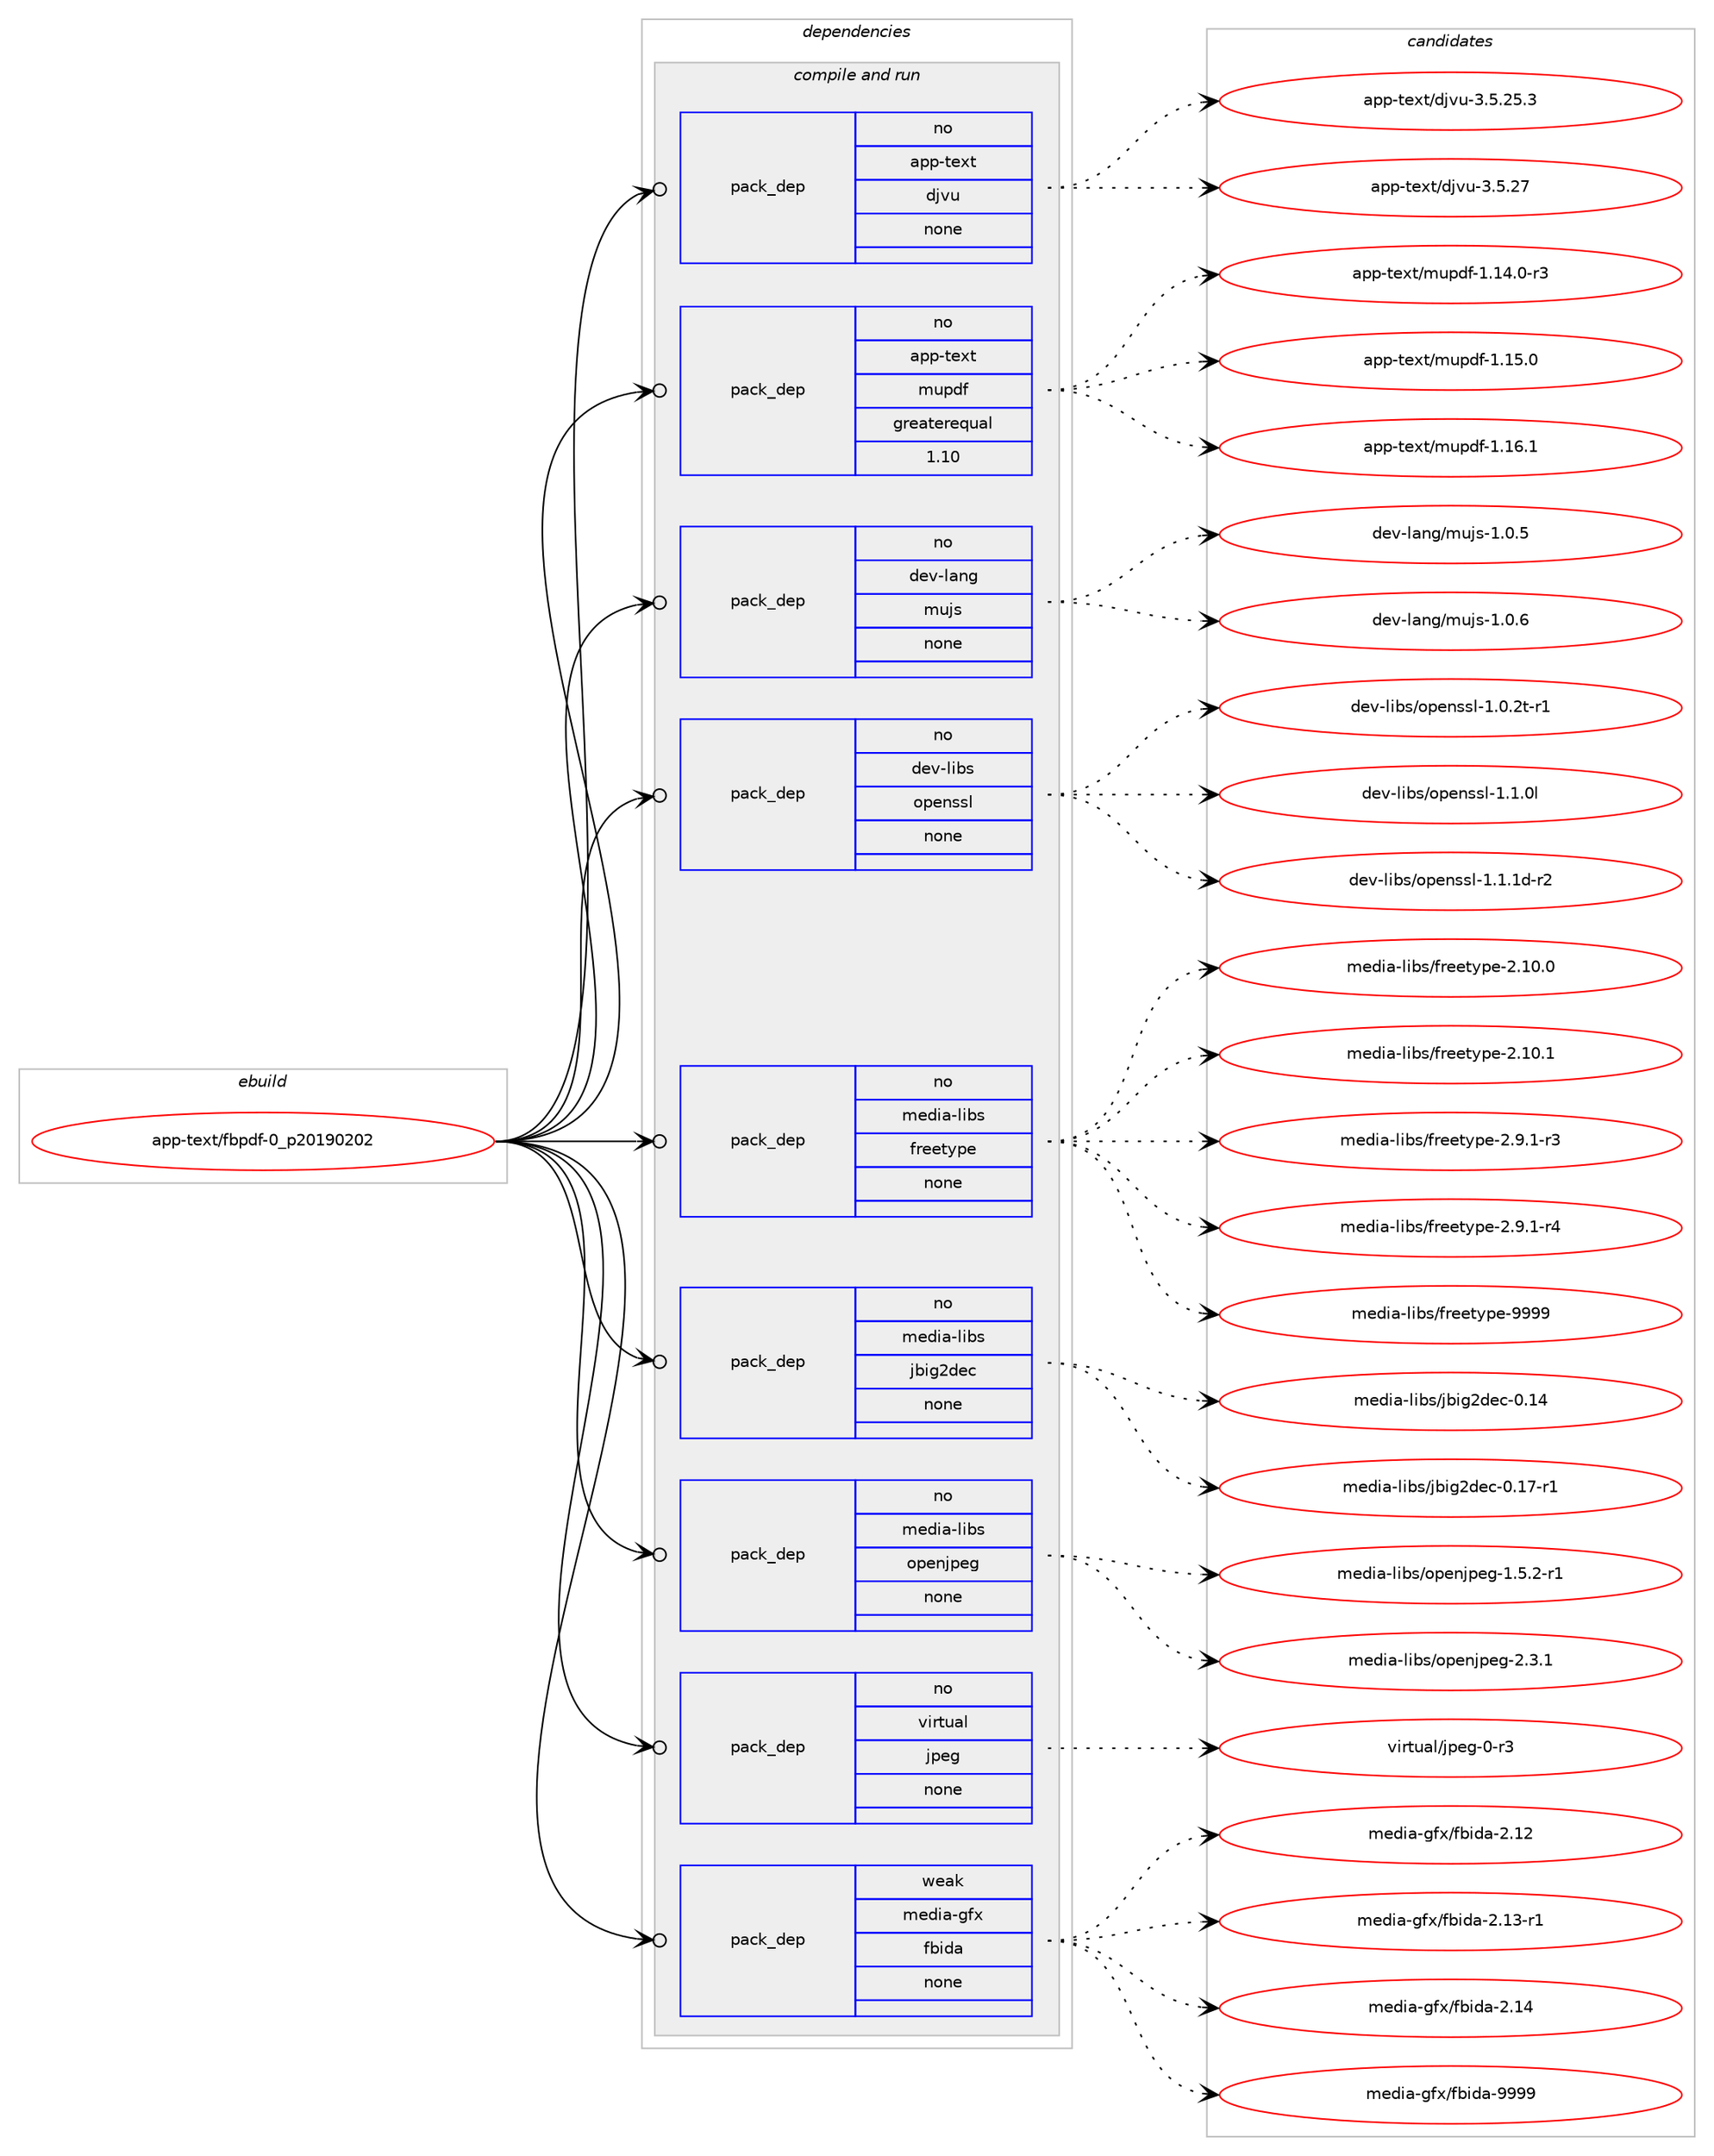 digraph prolog {

# *************
# Graph options
# *************

newrank=true;
concentrate=true;
compound=true;
graph [rankdir=LR,fontname=Helvetica,fontsize=10,ranksep=1.5];#, ranksep=2.5, nodesep=0.2];
edge  [arrowhead=vee];
node  [fontname=Helvetica,fontsize=10];

# **********
# The ebuild
# **********

subgraph cluster_leftcol {
color=gray;
rank=same;
label=<<i>ebuild</i>>;
id [label="app-text/fbpdf-0_p20190202", color=red, width=4, href="../app-text/fbpdf-0_p20190202.svg"];
}

# ****************
# The dependencies
# ****************

subgraph cluster_midcol {
color=gray;
label=<<i>dependencies</i>>;
subgraph cluster_compile {
fillcolor="#eeeeee";
style=filled;
label=<<i>compile</i>>;
}
subgraph cluster_compileandrun {
fillcolor="#eeeeee";
style=filled;
label=<<i>compile and run</i>>;
subgraph pack378138 {
dependency508663 [label=<<TABLE BORDER="0" CELLBORDER="1" CELLSPACING="0" CELLPADDING="4" WIDTH="220"><TR><TD ROWSPAN="6" CELLPADDING="30">pack_dep</TD></TR><TR><TD WIDTH="110">no</TD></TR><TR><TD>app-text</TD></TR><TR><TD>djvu</TD></TR><TR><TD>none</TD></TR><TR><TD></TD></TR></TABLE>>, shape=none, color=blue];
}
id:e -> dependency508663:w [weight=20,style="solid",arrowhead="odotvee"];
subgraph pack378139 {
dependency508664 [label=<<TABLE BORDER="0" CELLBORDER="1" CELLSPACING="0" CELLPADDING="4" WIDTH="220"><TR><TD ROWSPAN="6" CELLPADDING="30">pack_dep</TD></TR><TR><TD WIDTH="110">no</TD></TR><TR><TD>app-text</TD></TR><TR><TD>mupdf</TD></TR><TR><TD>greaterequal</TD></TR><TR><TD>1.10</TD></TR></TABLE>>, shape=none, color=blue];
}
id:e -> dependency508664:w [weight=20,style="solid",arrowhead="odotvee"];
subgraph pack378140 {
dependency508665 [label=<<TABLE BORDER="0" CELLBORDER="1" CELLSPACING="0" CELLPADDING="4" WIDTH="220"><TR><TD ROWSPAN="6" CELLPADDING="30">pack_dep</TD></TR><TR><TD WIDTH="110">no</TD></TR><TR><TD>dev-lang</TD></TR><TR><TD>mujs</TD></TR><TR><TD>none</TD></TR><TR><TD></TD></TR></TABLE>>, shape=none, color=blue];
}
id:e -> dependency508665:w [weight=20,style="solid",arrowhead="odotvee"];
subgraph pack378141 {
dependency508666 [label=<<TABLE BORDER="0" CELLBORDER="1" CELLSPACING="0" CELLPADDING="4" WIDTH="220"><TR><TD ROWSPAN="6" CELLPADDING="30">pack_dep</TD></TR><TR><TD WIDTH="110">no</TD></TR><TR><TD>dev-libs</TD></TR><TR><TD>openssl</TD></TR><TR><TD>none</TD></TR><TR><TD></TD></TR></TABLE>>, shape=none, color=blue];
}
id:e -> dependency508666:w [weight=20,style="solid",arrowhead="odotvee"];
subgraph pack378142 {
dependency508667 [label=<<TABLE BORDER="0" CELLBORDER="1" CELLSPACING="0" CELLPADDING="4" WIDTH="220"><TR><TD ROWSPAN="6" CELLPADDING="30">pack_dep</TD></TR><TR><TD WIDTH="110">no</TD></TR><TR><TD>media-libs</TD></TR><TR><TD>freetype</TD></TR><TR><TD>none</TD></TR><TR><TD></TD></TR></TABLE>>, shape=none, color=blue];
}
id:e -> dependency508667:w [weight=20,style="solid",arrowhead="odotvee"];
subgraph pack378143 {
dependency508668 [label=<<TABLE BORDER="0" CELLBORDER="1" CELLSPACING="0" CELLPADDING="4" WIDTH="220"><TR><TD ROWSPAN="6" CELLPADDING="30">pack_dep</TD></TR><TR><TD WIDTH="110">no</TD></TR><TR><TD>media-libs</TD></TR><TR><TD>jbig2dec</TD></TR><TR><TD>none</TD></TR><TR><TD></TD></TR></TABLE>>, shape=none, color=blue];
}
id:e -> dependency508668:w [weight=20,style="solid",arrowhead="odotvee"];
subgraph pack378144 {
dependency508669 [label=<<TABLE BORDER="0" CELLBORDER="1" CELLSPACING="0" CELLPADDING="4" WIDTH="220"><TR><TD ROWSPAN="6" CELLPADDING="30">pack_dep</TD></TR><TR><TD WIDTH="110">no</TD></TR><TR><TD>media-libs</TD></TR><TR><TD>openjpeg</TD></TR><TR><TD>none</TD></TR><TR><TD></TD></TR></TABLE>>, shape=none, color=blue];
}
id:e -> dependency508669:w [weight=20,style="solid",arrowhead="odotvee"];
subgraph pack378145 {
dependency508670 [label=<<TABLE BORDER="0" CELLBORDER="1" CELLSPACING="0" CELLPADDING="4" WIDTH="220"><TR><TD ROWSPAN="6" CELLPADDING="30">pack_dep</TD></TR><TR><TD WIDTH="110">no</TD></TR><TR><TD>virtual</TD></TR><TR><TD>jpeg</TD></TR><TR><TD>none</TD></TR><TR><TD></TD></TR></TABLE>>, shape=none, color=blue];
}
id:e -> dependency508670:w [weight=20,style="solid",arrowhead="odotvee"];
subgraph pack378146 {
dependency508671 [label=<<TABLE BORDER="0" CELLBORDER="1" CELLSPACING="0" CELLPADDING="4" WIDTH="220"><TR><TD ROWSPAN="6" CELLPADDING="30">pack_dep</TD></TR><TR><TD WIDTH="110">weak</TD></TR><TR><TD>media-gfx</TD></TR><TR><TD>fbida</TD></TR><TR><TD>none</TD></TR><TR><TD></TD></TR></TABLE>>, shape=none, color=blue];
}
id:e -> dependency508671:w [weight=20,style="solid",arrowhead="odotvee"];
}
subgraph cluster_run {
fillcolor="#eeeeee";
style=filled;
label=<<i>run</i>>;
}
}

# **************
# The candidates
# **************

subgraph cluster_choices {
rank=same;
color=gray;
label=<<i>candidates</i>>;

subgraph choice378138 {
color=black;
nodesep=1;
choice971121124511610112011647100106118117455146534650534651 [label="app-text/djvu-3.5.25.3", color=red, width=4,href="../app-text/djvu-3.5.25.3.svg"];
choice97112112451161011201164710010611811745514653465055 [label="app-text/djvu-3.5.27", color=red, width=4,href="../app-text/djvu-3.5.27.svg"];
dependency508663:e -> choice971121124511610112011647100106118117455146534650534651:w [style=dotted,weight="100"];
dependency508663:e -> choice97112112451161011201164710010611811745514653465055:w [style=dotted,weight="100"];
}
subgraph choice378139 {
color=black;
nodesep=1;
choice971121124511610112011647109117112100102454946495246484511451 [label="app-text/mupdf-1.14.0-r3", color=red, width=4,href="../app-text/mupdf-1.14.0-r3.svg"];
choice97112112451161011201164710911711210010245494649534648 [label="app-text/mupdf-1.15.0", color=red, width=4,href="../app-text/mupdf-1.15.0.svg"];
choice97112112451161011201164710911711210010245494649544649 [label="app-text/mupdf-1.16.1", color=red, width=4,href="../app-text/mupdf-1.16.1.svg"];
dependency508664:e -> choice971121124511610112011647109117112100102454946495246484511451:w [style=dotted,weight="100"];
dependency508664:e -> choice97112112451161011201164710911711210010245494649534648:w [style=dotted,weight="100"];
dependency508664:e -> choice97112112451161011201164710911711210010245494649544649:w [style=dotted,weight="100"];
}
subgraph choice378140 {
color=black;
nodesep=1;
choice100101118451089711010347109117106115454946484653 [label="dev-lang/mujs-1.0.5", color=red, width=4,href="../dev-lang/mujs-1.0.5.svg"];
choice100101118451089711010347109117106115454946484654 [label="dev-lang/mujs-1.0.6", color=red, width=4,href="../dev-lang/mujs-1.0.6.svg"];
dependency508665:e -> choice100101118451089711010347109117106115454946484653:w [style=dotted,weight="100"];
dependency508665:e -> choice100101118451089711010347109117106115454946484654:w [style=dotted,weight="100"];
}
subgraph choice378141 {
color=black;
nodesep=1;
choice1001011184510810598115471111121011101151151084549464846501164511449 [label="dev-libs/openssl-1.0.2t-r1", color=red, width=4,href="../dev-libs/openssl-1.0.2t-r1.svg"];
choice100101118451081059811547111112101110115115108454946494648108 [label="dev-libs/openssl-1.1.0l", color=red, width=4,href="../dev-libs/openssl-1.1.0l.svg"];
choice1001011184510810598115471111121011101151151084549464946491004511450 [label="dev-libs/openssl-1.1.1d-r2", color=red, width=4,href="../dev-libs/openssl-1.1.1d-r2.svg"];
dependency508666:e -> choice1001011184510810598115471111121011101151151084549464846501164511449:w [style=dotted,weight="100"];
dependency508666:e -> choice100101118451081059811547111112101110115115108454946494648108:w [style=dotted,weight="100"];
dependency508666:e -> choice1001011184510810598115471111121011101151151084549464946491004511450:w [style=dotted,weight="100"];
}
subgraph choice378142 {
color=black;
nodesep=1;
choice1091011001059745108105981154710211410110111612111210145504649484648 [label="media-libs/freetype-2.10.0", color=red, width=4,href="../media-libs/freetype-2.10.0.svg"];
choice1091011001059745108105981154710211410110111612111210145504649484649 [label="media-libs/freetype-2.10.1", color=red, width=4,href="../media-libs/freetype-2.10.1.svg"];
choice109101100105974510810598115471021141011011161211121014550465746494511451 [label="media-libs/freetype-2.9.1-r3", color=red, width=4,href="../media-libs/freetype-2.9.1-r3.svg"];
choice109101100105974510810598115471021141011011161211121014550465746494511452 [label="media-libs/freetype-2.9.1-r4", color=red, width=4,href="../media-libs/freetype-2.9.1-r4.svg"];
choice109101100105974510810598115471021141011011161211121014557575757 [label="media-libs/freetype-9999", color=red, width=4,href="../media-libs/freetype-9999.svg"];
dependency508667:e -> choice1091011001059745108105981154710211410110111612111210145504649484648:w [style=dotted,weight="100"];
dependency508667:e -> choice1091011001059745108105981154710211410110111612111210145504649484649:w [style=dotted,weight="100"];
dependency508667:e -> choice109101100105974510810598115471021141011011161211121014550465746494511451:w [style=dotted,weight="100"];
dependency508667:e -> choice109101100105974510810598115471021141011011161211121014550465746494511452:w [style=dotted,weight="100"];
dependency508667:e -> choice109101100105974510810598115471021141011011161211121014557575757:w [style=dotted,weight="100"];
}
subgraph choice378143 {
color=black;
nodesep=1;
choice109101100105974510810598115471069810510350100101994548464952 [label="media-libs/jbig2dec-0.14", color=red, width=4,href="../media-libs/jbig2dec-0.14.svg"];
choice1091011001059745108105981154710698105103501001019945484649554511449 [label="media-libs/jbig2dec-0.17-r1", color=red, width=4,href="../media-libs/jbig2dec-0.17-r1.svg"];
dependency508668:e -> choice109101100105974510810598115471069810510350100101994548464952:w [style=dotted,weight="100"];
dependency508668:e -> choice1091011001059745108105981154710698105103501001019945484649554511449:w [style=dotted,weight="100"];
}
subgraph choice378144 {
color=black;
nodesep=1;
choice109101100105974510810598115471111121011101061121011034549465346504511449 [label="media-libs/openjpeg-1.5.2-r1", color=red, width=4,href="../media-libs/openjpeg-1.5.2-r1.svg"];
choice10910110010597451081059811547111112101110106112101103455046514649 [label="media-libs/openjpeg-2.3.1", color=red, width=4,href="../media-libs/openjpeg-2.3.1.svg"];
dependency508669:e -> choice109101100105974510810598115471111121011101061121011034549465346504511449:w [style=dotted,weight="100"];
dependency508669:e -> choice10910110010597451081059811547111112101110106112101103455046514649:w [style=dotted,weight="100"];
}
subgraph choice378145 {
color=black;
nodesep=1;
choice118105114116117971084710611210110345484511451 [label="virtual/jpeg-0-r3", color=red, width=4,href="../virtual/jpeg-0-r3.svg"];
dependency508670:e -> choice118105114116117971084710611210110345484511451:w [style=dotted,weight="100"];
}
subgraph choice378146 {
color=black;
nodesep=1;
choice10910110010597451031021204710298105100974550464950 [label="media-gfx/fbida-2.12", color=red, width=4,href="../media-gfx/fbida-2.12.svg"];
choice109101100105974510310212047102981051009745504649514511449 [label="media-gfx/fbida-2.13-r1", color=red, width=4,href="../media-gfx/fbida-2.13-r1.svg"];
choice10910110010597451031021204710298105100974550464952 [label="media-gfx/fbida-2.14", color=red, width=4,href="../media-gfx/fbida-2.14.svg"];
choice10910110010597451031021204710298105100974557575757 [label="media-gfx/fbida-9999", color=red, width=4,href="../media-gfx/fbida-9999.svg"];
dependency508671:e -> choice10910110010597451031021204710298105100974550464950:w [style=dotted,weight="100"];
dependency508671:e -> choice109101100105974510310212047102981051009745504649514511449:w [style=dotted,weight="100"];
dependency508671:e -> choice10910110010597451031021204710298105100974550464952:w [style=dotted,weight="100"];
dependency508671:e -> choice10910110010597451031021204710298105100974557575757:w [style=dotted,weight="100"];
}
}

}
